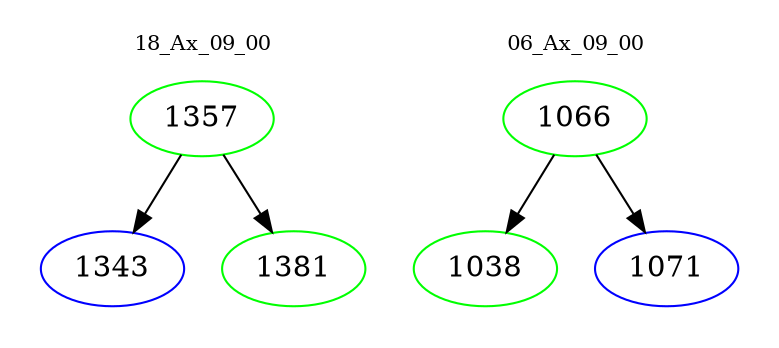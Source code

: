 digraph{
subgraph cluster_0 {
color = white
label = "18_Ax_09_00";
fontsize=10;
T0_1357 [label="1357", color="green"]
T0_1357 -> T0_1343 [color="black"]
T0_1343 [label="1343", color="blue"]
T0_1357 -> T0_1381 [color="black"]
T0_1381 [label="1381", color="green"]
}
subgraph cluster_1 {
color = white
label = "06_Ax_09_00";
fontsize=10;
T1_1066 [label="1066", color="green"]
T1_1066 -> T1_1038 [color="black"]
T1_1038 [label="1038", color="green"]
T1_1066 -> T1_1071 [color="black"]
T1_1071 [label="1071", color="blue"]
}
}
